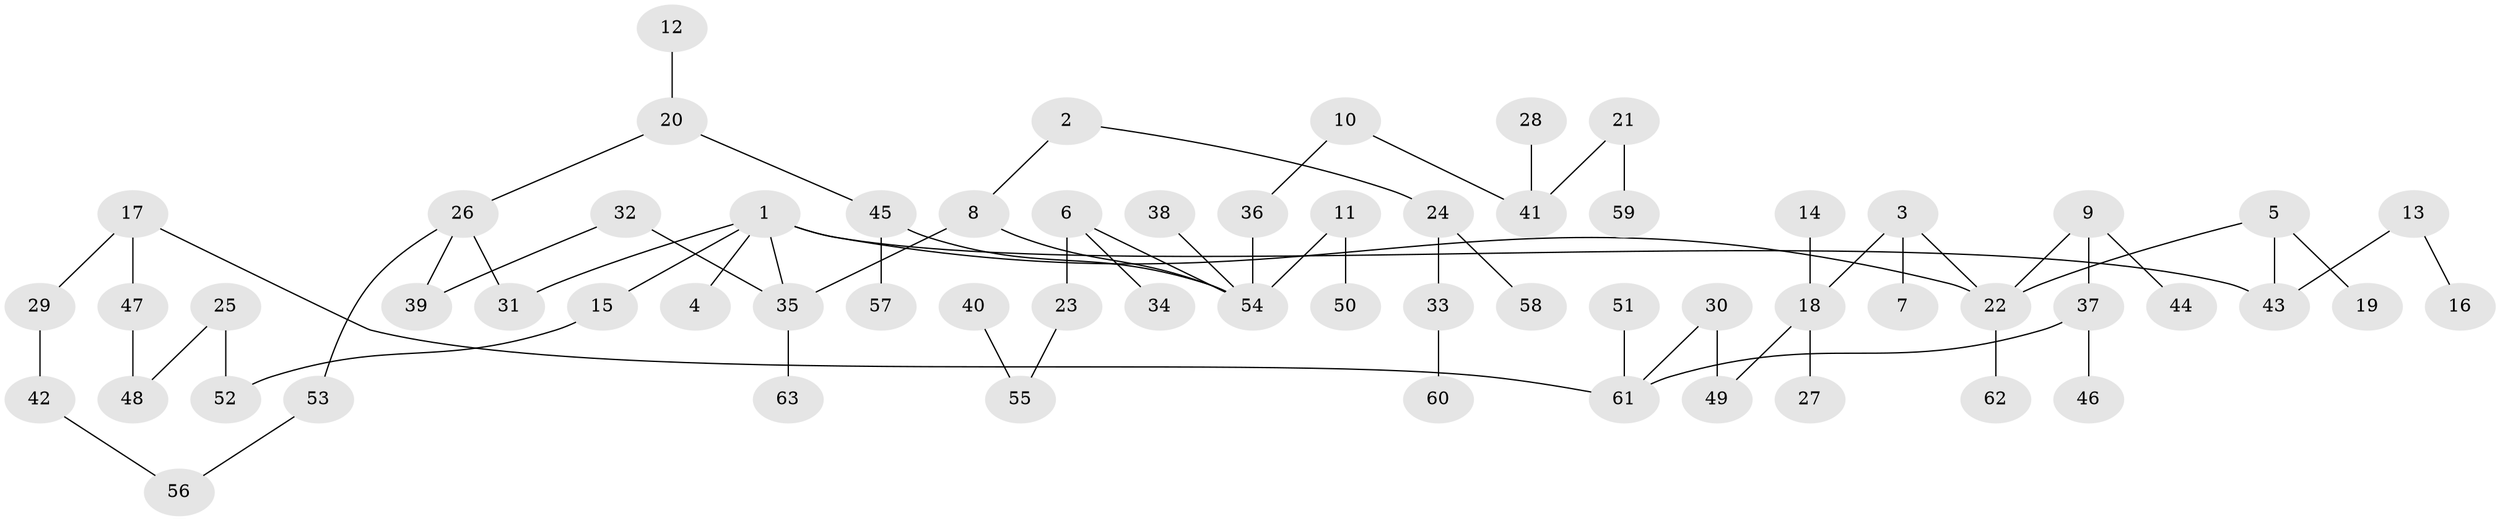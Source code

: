 // original degree distribution, {4: 0.06349206349206349, 5: 0.031746031746031744, 6: 0.015873015873015872, 3: 0.1746031746031746, 2: 0.2857142857142857, 7: 0.007936507936507936, 1: 0.42063492063492064}
// Generated by graph-tools (version 1.1) at 2025/36/03/04/25 23:36:08]
// undirected, 63 vertices, 68 edges
graph export_dot {
  node [color=gray90,style=filled];
  1;
  2;
  3;
  4;
  5;
  6;
  7;
  8;
  9;
  10;
  11;
  12;
  13;
  14;
  15;
  16;
  17;
  18;
  19;
  20;
  21;
  22;
  23;
  24;
  25;
  26;
  27;
  28;
  29;
  30;
  31;
  32;
  33;
  34;
  35;
  36;
  37;
  38;
  39;
  40;
  41;
  42;
  43;
  44;
  45;
  46;
  47;
  48;
  49;
  50;
  51;
  52;
  53;
  54;
  55;
  56;
  57;
  58;
  59;
  60;
  61;
  62;
  63;
  1 -- 4 [weight=1.0];
  1 -- 15 [weight=1.0];
  1 -- 22 [weight=1.0];
  1 -- 31 [weight=1.0];
  1 -- 35 [weight=1.0];
  1 -- 43 [weight=1.0];
  2 -- 8 [weight=1.0];
  2 -- 24 [weight=1.0];
  3 -- 7 [weight=1.0];
  3 -- 18 [weight=1.0];
  3 -- 22 [weight=1.0];
  5 -- 19 [weight=1.0];
  5 -- 22 [weight=1.0];
  5 -- 43 [weight=1.0];
  6 -- 23 [weight=1.0];
  6 -- 34 [weight=1.0];
  6 -- 54 [weight=1.0];
  8 -- 35 [weight=1.0];
  8 -- 54 [weight=1.0];
  9 -- 22 [weight=1.0];
  9 -- 37 [weight=1.0];
  9 -- 44 [weight=1.0];
  10 -- 36 [weight=1.0];
  10 -- 41 [weight=1.0];
  11 -- 50 [weight=1.0];
  11 -- 54 [weight=1.0];
  12 -- 20 [weight=1.0];
  13 -- 16 [weight=1.0];
  13 -- 43 [weight=1.0];
  14 -- 18 [weight=1.0];
  15 -- 52 [weight=1.0];
  17 -- 29 [weight=1.0];
  17 -- 47 [weight=1.0];
  17 -- 61 [weight=1.0];
  18 -- 27 [weight=1.0];
  18 -- 49 [weight=1.0];
  20 -- 26 [weight=1.0];
  20 -- 45 [weight=1.0];
  21 -- 41 [weight=1.0];
  21 -- 59 [weight=1.0];
  22 -- 62 [weight=1.0];
  23 -- 55 [weight=1.0];
  24 -- 33 [weight=1.0];
  24 -- 58 [weight=1.0];
  25 -- 48 [weight=1.0];
  25 -- 52 [weight=1.0];
  26 -- 31 [weight=1.0];
  26 -- 39 [weight=1.0];
  26 -- 53 [weight=1.0];
  28 -- 41 [weight=1.0];
  29 -- 42 [weight=1.0];
  30 -- 49 [weight=1.0];
  30 -- 61 [weight=1.0];
  32 -- 35 [weight=1.0];
  32 -- 39 [weight=1.0];
  33 -- 60 [weight=1.0];
  35 -- 63 [weight=1.0];
  36 -- 54 [weight=1.0];
  37 -- 46 [weight=1.0];
  37 -- 61 [weight=1.0];
  38 -- 54 [weight=1.0];
  40 -- 55 [weight=1.0];
  42 -- 56 [weight=1.0];
  45 -- 54 [weight=1.0];
  45 -- 57 [weight=1.0];
  47 -- 48 [weight=1.0];
  51 -- 61 [weight=1.0];
  53 -- 56 [weight=1.0];
}
